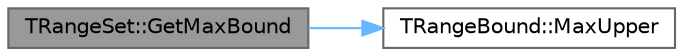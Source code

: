 digraph "TRangeSet::GetMaxBound"
{
 // INTERACTIVE_SVG=YES
 // LATEX_PDF_SIZE
  bgcolor="transparent";
  edge [fontname=Helvetica,fontsize=10,labelfontname=Helvetica,labelfontsize=10];
  node [fontname=Helvetica,fontsize=10,shape=box,height=0.2,width=0.4];
  rankdir="LR";
  Node1 [id="Node000001",label="TRangeSet::GetMaxBound",height=0.2,width=0.4,color="gray40", fillcolor="grey60", style="filled", fontcolor="black",tooltip="Gets the range set's uppermost bound."];
  Node1 -> Node2 [id="edge1_Node000001_Node000002",color="steelblue1",style="solid",tooltip=" "];
  Node2 [id="Node000002",label="TRangeBound::MaxUpper",height=0.2,width=0.4,color="grey40", fillcolor="white", style="filled",URL="$dc/d71/classTRangeBound.html#a29f4d893d7b46b0d779301d76137067b",tooltip="Returns the greater of two upper bounds."];
}
